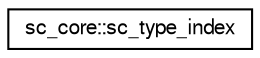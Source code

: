 digraph "Graphical Class Hierarchy"
{
  edge [fontname="FreeSans",fontsize="10",labelfontname="FreeSans",labelfontsize="10"];
  node [fontname="FreeSans",fontsize="10",shape=record];
  rankdir="LR";
  Node0 [label="sc_core::sc_type_index",height=0.2,width=0.4,color="black", fillcolor="white", style="filled",URL="$a02132.html"];
}
